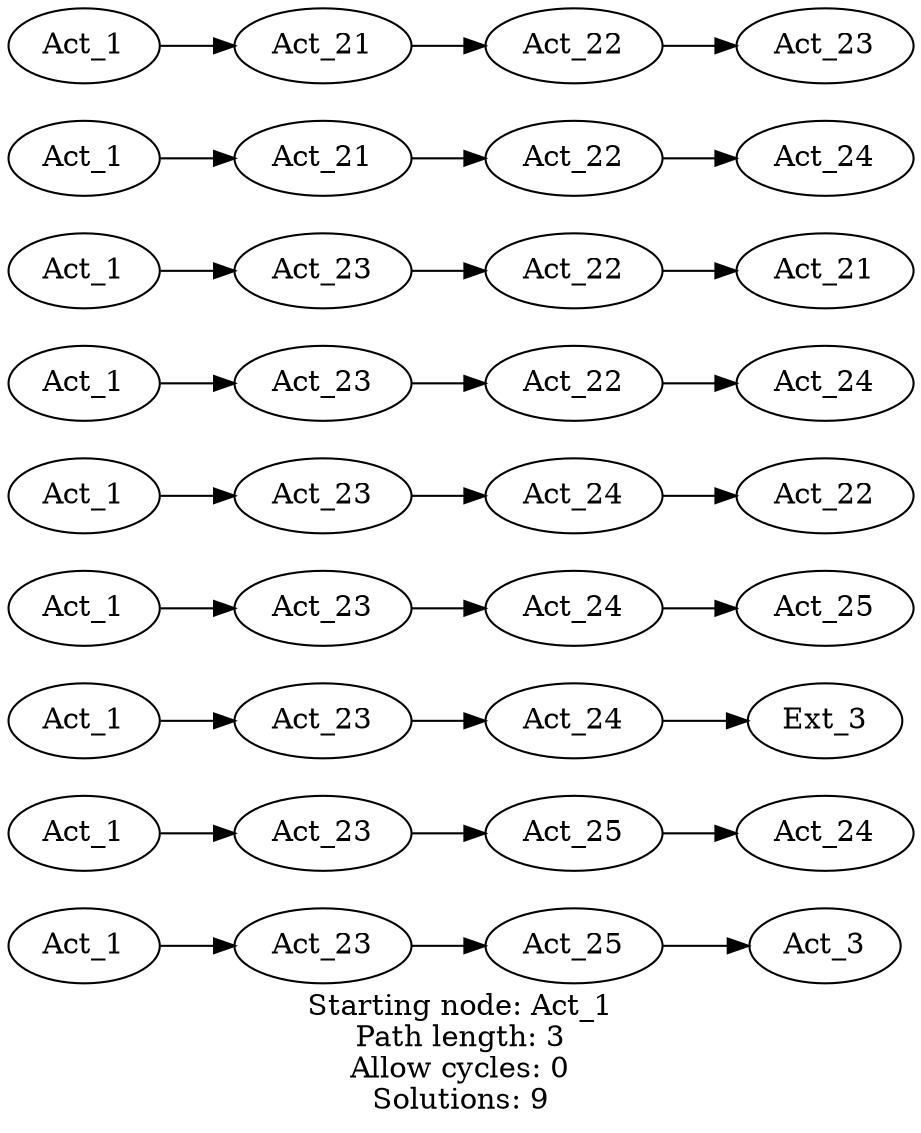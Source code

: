 strict digraph G
{
	graph [label = "Starting node: Act_1\nPath length: 3\nAllow cycles: 0\nSolutions: 9" rankdir = LR]

	"1" [label = "Act_1"]
	"2" [label = "Act_23"]
	"3" [label = "Act_25"]
	"4" [label = "Act_3"]
	"5" [label = "Act_1"]
	"6" [label = "Act_23"]
	"7" [label = "Act_25"]
	"8" [label = "Act_24"]
	"9" [label = "Act_1"]
	"10" [label = "Act_23"]
	"11" [label = "Act_24"]
	"12" [label = "Ext_3"]
	"13" [label = "Act_1"]
	"14" [label = "Act_23"]
	"15" [label = "Act_24"]
	"16" [label = "Act_25"]
	"17" [label = "Act_1"]
	"18" [label = "Act_23"]
	"19" [label = "Act_24"]
	"20" [label = "Act_22"]
	"21" [label = "Act_1"]
	"22" [label = "Act_23"]
	"23" [label = "Act_22"]
	"24" [label = "Act_24"]
	"25" [label = "Act_1"]
	"26" [label = "Act_23"]
	"27" [label = "Act_22"]
	"28" [label = "Act_21"]
	"29" [label = "Act_1"]
	"30" [label = "Act_21"]
	"31" [label = "Act_22"]
	"32" [label = "Act_24"]
	"33" [label = "Act_1"]
	"34" [label = "Act_21"]
	"35" [label = "Act_22"]
	"36" [label = "Act_23"]
	"1" -> "2" -> "3" -> "4";
	"5" -> "6" -> "7" -> "8";
	"9" -> "10" -> "11" -> "12";
	"13" -> "14" -> "15" -> "16";
	"17" -> "18" -> "19" -> "20";
	"21" -> "22" -> "23" -> "24";
	"25" -> "26" -> "27" -> "28";
	"29" -> "30" -> "31" -> "32";
	"33" -> "34" -> "35" -> "36";
}
